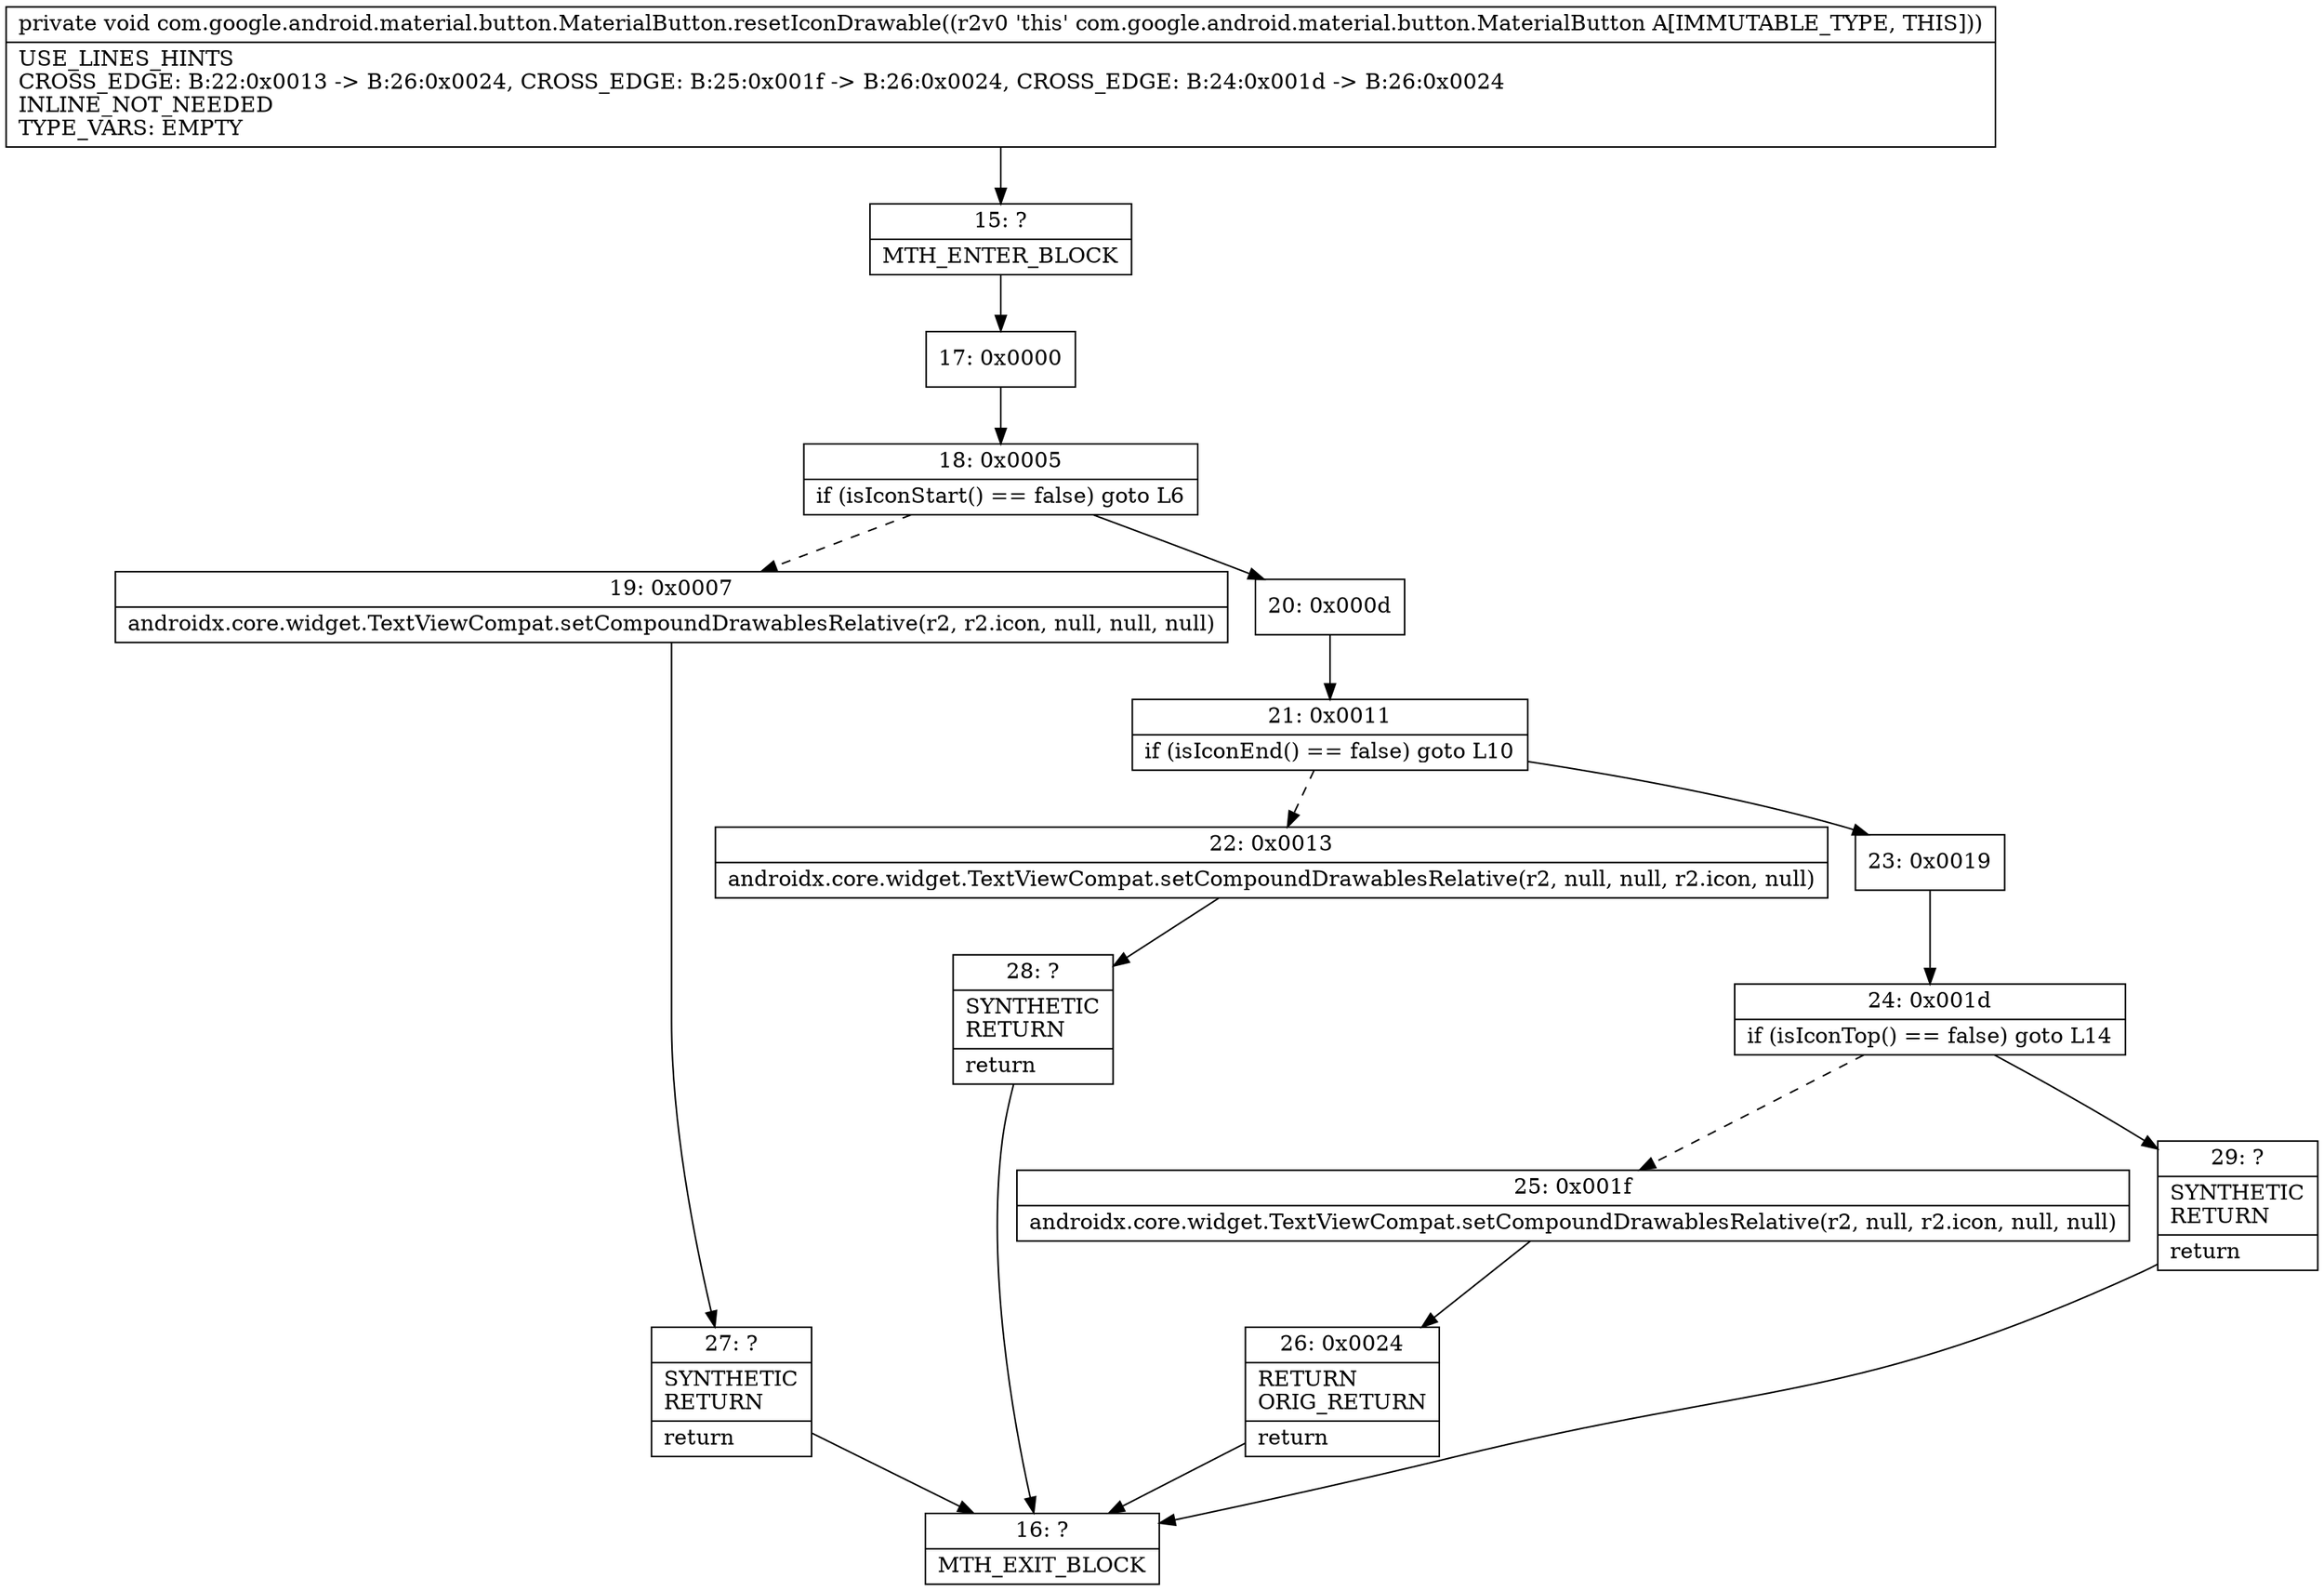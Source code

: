 digraph "CFG forcom.google.android.material.button.MaterialButton.resetIconDrawable()V" {
Node_15 [shape=record,label="{15\:\ ?|MTH_ENTER_BLOCK\l}"];
Node_17 [shape=record,label="{17\:\ 0x0000}"];
Node_18 [shape=record,label="{18\:\ 0x0005|if (isIconStart() == false) goto L6\l}"];
Node_19 [shape=record,label="{19\:\ 0x0007|androidx.core.widget.TextViewCompat.setCompoundDrawablesRelative(r2, r2.icon, null, null, null)\l}"];
Node_27 [shape=record,label="{27\:\ ?|SYNTHETIC\lRETURN\l|return\l}"];
Node_16 [shape=record,label="{16\:\ ?|MTH_EXIT_BLOCK\l}"];
Node_20 [shape=record,label="{20\:\ 0x000d}"];
Node_21 [shape=record,label="{21\:\ 0x0011|if (isIconEnd() == false) goto L10\l}"];
Node_22 [shape=record,label="{22\:\ 0x0013|androidx.core.widget.TextViewCompat.setCompoundDrawablesRelative(r2, null, null, r2.icon, null)\l}"];
Node_28 [shape=record,label="{28\:\ ?|SYNTHETIC\lRETURN\l|return\l}"];
Node_23 [shape=record,label="{23\:\ 0x0019}"];
Node_24 [shape=record,label="{24\:\ 0x001d|if (isIconTop() == false) goto L14\l}"];
Node_25 [shape=record,label="{25\:\ 0x001f|androidx.core.widget.TextViewCompat.setCompoundDrawablesRelative(r2, null, r2.icon, null, null)\l}"];
Node_26 [shape=record,label="{26\:\ 0x0024|RETURN\lORIG_RETURN\l|return\l}"];
Node_29 [shape=record,label="{29\:\ ?|SYNTHETIC\lRETURN\l|return\l}"];
MethodNode[shape=record,label="{private void com.google.android.material.button.MaterialButton.resetIconDrawable((r2v0 'this' com.google.android.material.button.MaterialButton A[IMMUTABLE_TYPE, THIS]))  | USE_LINES_HINTS\lCROSS_EDGE: B:22:0x0013 \-\> B:26:0x0024, CROSS_EDGE: B:25:0x001f \-\> B:26:0x0024, CROSS_EDGE: B:24:0x001d \-\> B:26:0x0024\lINLINE_NOT_NEEDED\lTYPE_VARS: EMPTY\l}"];
MethodNode -> Node_15;Node_15 -> Node_17;
Node_17 -> Node_18;
Node_18 -> Node_19[style=dashed];
Node_18 -> Node_20;
Node_19 -> Node_27;
Node_27 -> Node_16;
Node_20 -> Node_21;
Node_21 -> Node_22[style=dashed];
Node_21 -> Node_23;
Node_22 -> Node_28;
Node_28 -> Node_16;
Node_23 -> Node_24;
Node_24 -> Node_25[style=dashed];
Node_24 -> Node_29;
Node_25 -> Node_26;
Node_26 -> Node_16;
Node_29 -> Node_16;
}

